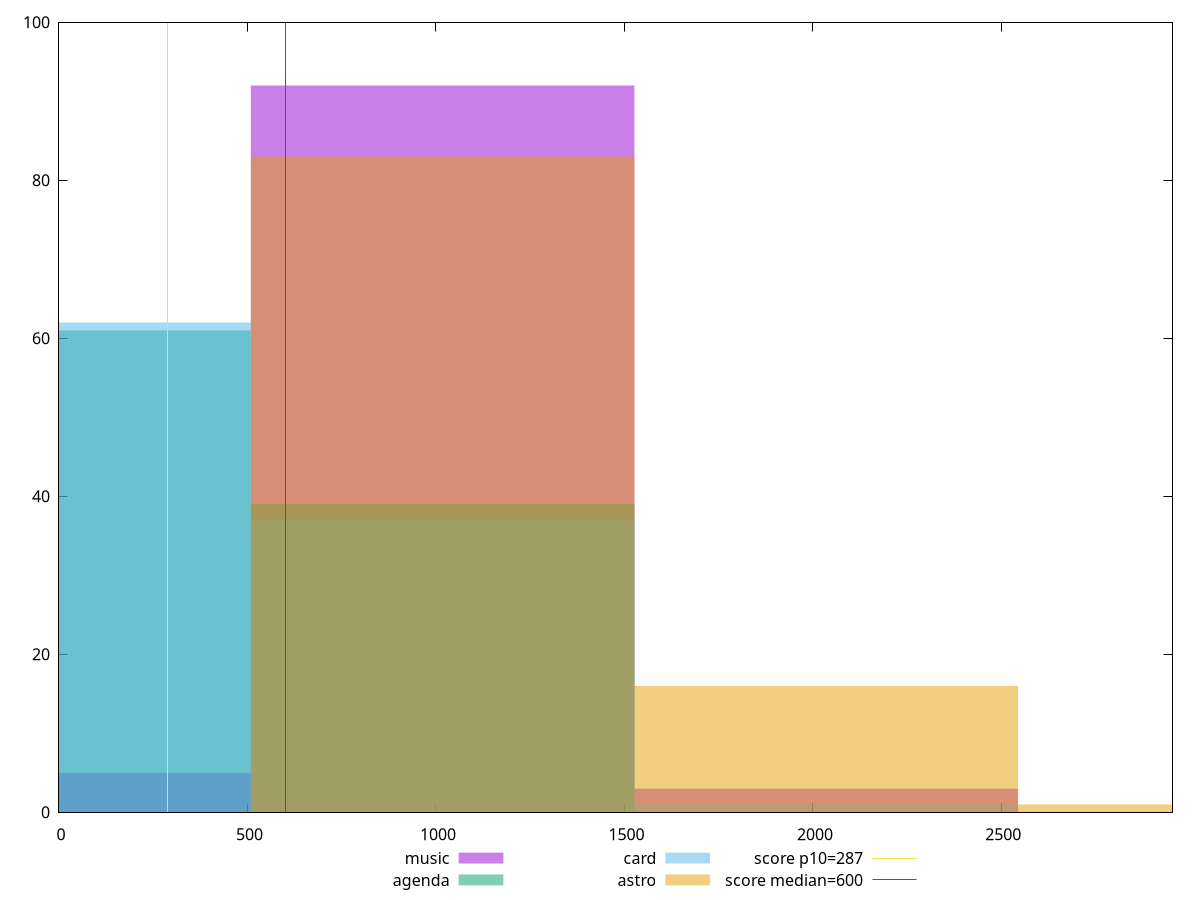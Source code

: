 reset

$music <<EOF
1017.6954575199624 92
0 5
2035.3909150399247 3
EOF

$agenda <<EOF
1017.6954575199624 39
0 61
EOF

$card <<EOF
0 62
1017.6954575199624 37
2035.3909150399247 1
EOF

$astro <<EOF
1017.6954575199624 83
2035.3909150399247 16
3053.086372559887 1
EOF

set key outside below
set boxwidth 1017.6954575199624
set xrange [0:2953.999999999999]
set yrange [0:100]
set trange [0:100]
set style fill transparent solid 0.5 noborder

set parametric
set terminal svg size 640, 520 enhanced background rgb 'white'
set output "reports/report_00028_2021-02-24T12-49-42.674Z/total-blocking-time/comparison/histogram/all_raw.svg"

plot $music title "music" with boxes, \
     $agenda title "agenda" with boxes, \
     $card title "card" with boxes, \
     $astro title "astro" with boxes, \
     287,t title "score p10=287", \
     600,t title "score median=600"

reset
